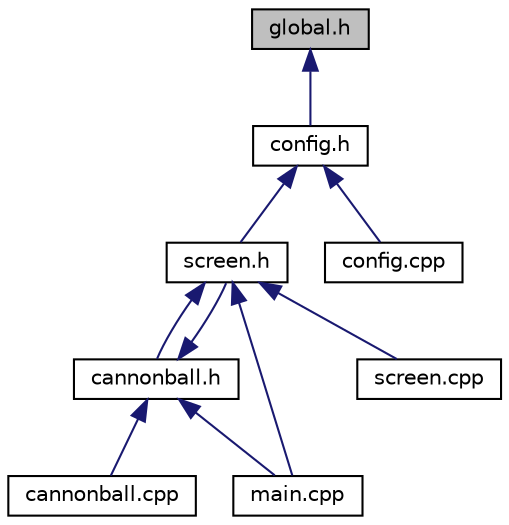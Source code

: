 digraph "global.h"
{
  edge [fontname="Helvetica",fontsize="10",labelfontname="Helvetica",labelfontsize="10"];
  node [fontname="Helvetica",fontsize="10",shape=record];
  Node1 [label="global.h",height=0.2,width=0.4,color="black", fillcolor="grey75", style="filled", fontcolor="black"];
  Node1 -> Node2 [dir="back",color="midnightblue",fontsize="10",style="solid",fontname="Helvetica"];
  Node2 [label="config.h",height=0.2,width=0.4,color="black", fillcolor="white", style="filled",URL="$d2/de7/a00014.html"];
  Node2 -> Node3 [dir="back",color="midnightblue",fontsize="10",style="solid",fontname="Helvetica"];
  Node3 [label="screen.h",height=0.2,width=0.4,color="black", fillcolor="white", style="filled",URL="$d6/d5b/a00026.html"];
  Node3 -> Node4 [dir="back",color="midnightblue",fontsize="10",style="solid",fontname="Helvetica"];
  Node4 [label="cannonball.h",height=0.2,width=0.4,color="black", fillcolor="white", style="filled",URL="$d4/dee/a00008.html"];
  Node4 -> Node5 [dir="back",color="midnightblue",fontsize="10",style="solid",fontname="Helvetica"];
  Node5 [label="cannonball.cpp",height=0.2,width=0.4,color="black", fillcolor="white", style="filled",URL="$dd/dad/a00005.html"];
  Node4 -> Node3 [dir="back",color="midnightblue",fontsize="10",style="solid",fontname="Helvetica"];
  Node4 -> Node6 [dir="back",color="midnightblue",fontsize="10",style="solid",fontname="Helvetica"];
  Node6 [label="main.cpp",height=0.2,width=0.4,color="black", fillcolor="white", style="filled",URL="$db/db2/a00020.html"];
  Node3 -> Node6 [dir="back",color="midnightblue",fontsize="10",style="solid",fontname="Helvetica"];
  Node3 -> Node7 [dir="back",color="midnightblue",fontsize="10",style="solid",fontname="Helvetica"];
  Node7 [label="screen.cpp",height=0.2,width=0.4,color="black", fillcolor="white", style="filled",URL="$d3/d52/a00023.html"];
  Node2 -> Node8 [dir="back",color="midnightblue",fontsize="10",style="solid",fontname="Helvetica"];
  Node8 [label="config.cpp",height=0.2,width=0.4,color="black", fillcolor="white", style="filled",URL="$da/d45/a00011.html"];
}
